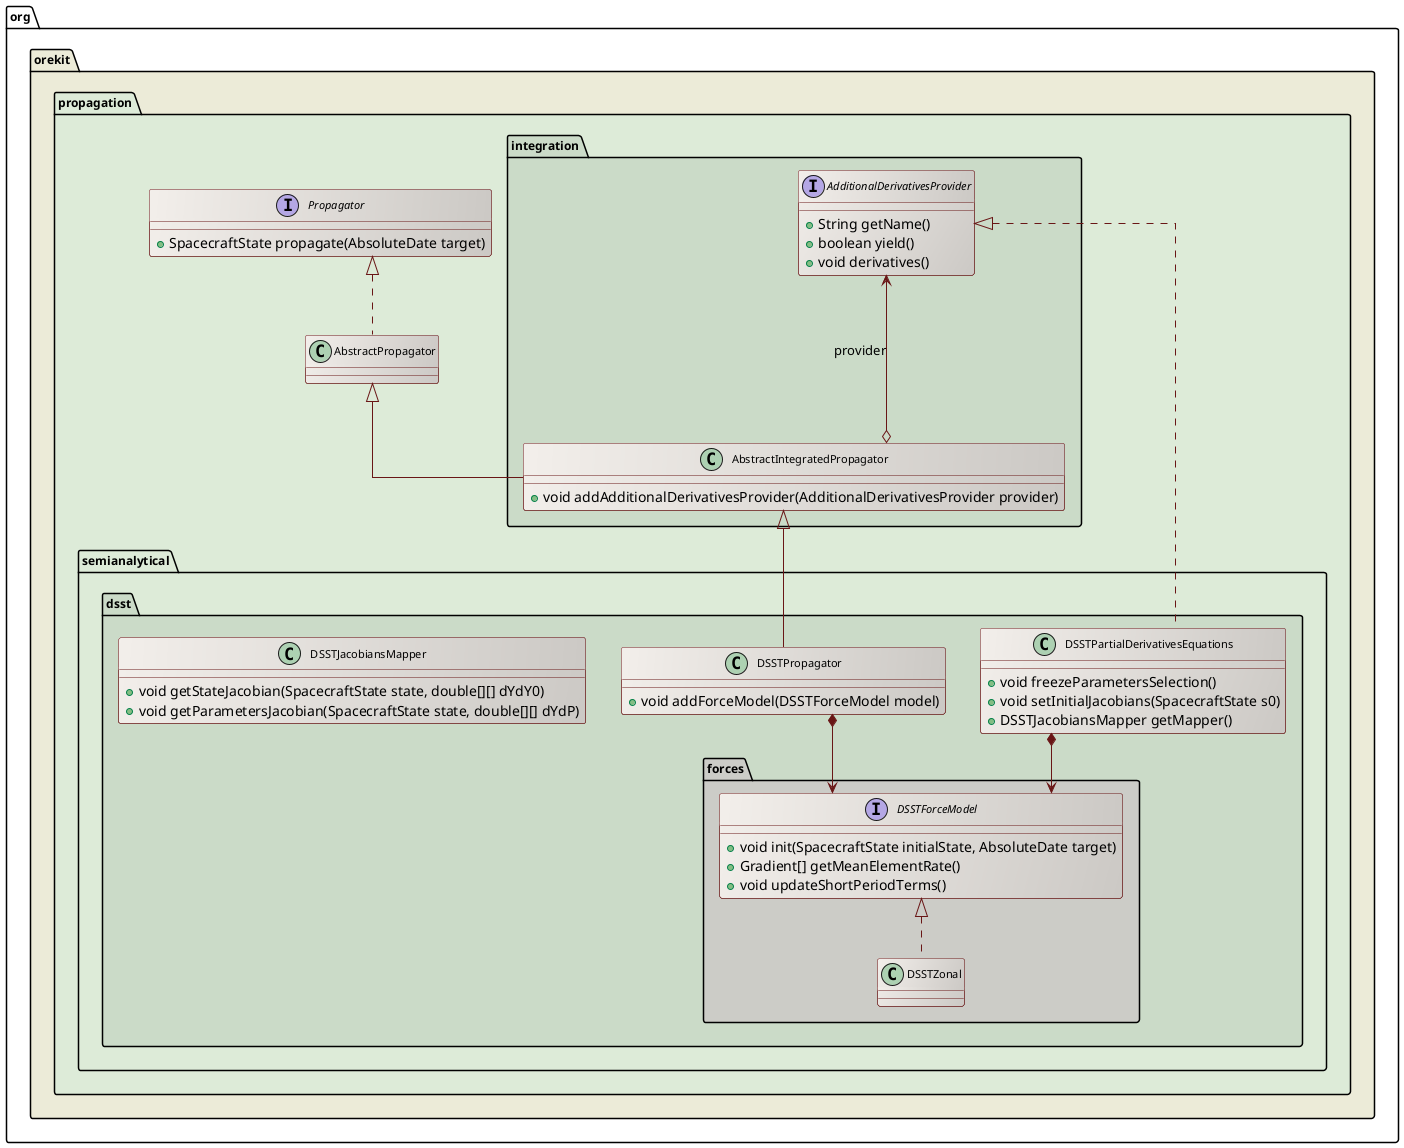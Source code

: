 ' Copyright 2002-2021 CS GROUP
' Licensed to CS GROUP (CS) under one or more
' contributor license agreements.  See the NOTICE file distributed with
' this work for additional information regarding copyright ownership.
' CS licenses this file to You under the Apache License, Version 2.0
' (the "License"); you may not use this file except in compliance with
' the License.  You may obtain a copy of the License at
'
'   http://www.apache.org/licenses/LICENSE-2.0
'
' Unless required by applicable law or agreed to in writing, software
' distributed under the License is distributed on an "AS IS" BASIS,
' WITHOUT WARRANTIES OR CONDITIONS OF ANY KIND, either express or implied.
' See the License for the specific language governing permissions and
' limitations under the License.
 
@startuml

  skinparam svek                  true
  skinparam ClassBackgroundColor  #F3EFEB/CCC9C5
  skinparam ClassArrowColor       #691616
  skinparam ClassBorderColor      #691616
  skinparam NoteBackgroundColor   #F3EFEB
  skinparam NoteBorderColor       #691616
  skinparam NoteFontColor         #691616
  skinparam ClassFontSize         11
  skinparam PackageFontSize       12
  skinparam linetype              ortho

  package org.orekit #ECEBD8 {

 
    package propagation #DDEBD8 {

      interface Propagator {
        + SpacecraftState propagate(AbsoluteDate target)
      }

      Propagator <|.. AbstractPropagator

      package integration #CBDBC8 {
        interface AdditionalDerivativesProvider {
          +String getName()
          +boolean yield()
          +void derivatives()
        }
        class  AbstractIntegratedPropagator {
         +void addAdditionalDerivativesProvider(AdditionalDerivativesProvider provider)
        }
        AbstractPropagator <|-- AbstractIntegratedPropagator
        AdditionalDerivativesProvider <---o AbstractIntegratedPropagator : provider
      }

      package semianalytical.dsst #CBDBC8 {

      	package forces #CCCCC7 {

        	interface DSSTForceModel {
          	   +void init(SpacecraftState initialState, AbsoluteDate target)
        	   +Gradient[] getMeanElementRate()
               +void updateShortPeriodTerms()
        	}

          	class DSSTZonal
          		DSSTForceModel <|.. DSSTZonal

        }
    

       class DSSTPropagator {
         +void addForceModel(DSSTForceModel model)
       }

       class DSSTPartialDerivativesEquations {
          +void freezeParametersSelection()
          +void setInitialJacobians(SpacecraftState s0)
          +DSSTJacobiansMapper getMapper()
       }

       class DSSTJacobiansMapper {
          +void getStateJacobian(SpacecraftState state, double[][] dYdY0)
          +void getParametersJacobian(SpacecraftState state, double[][] dYdP)
       }

       AdditionalDerivativesProvider   <|..     DSSTPartialDerivativesEquations
       DSSTPartialDerivativesEquations *-->     DSSTForceModel
       AbstractIntegratedPropagator  <|--     DSSTPropagator
       DSSTPropagator          *--> DSSTForceModel

       }
    }

  }

@enduml
